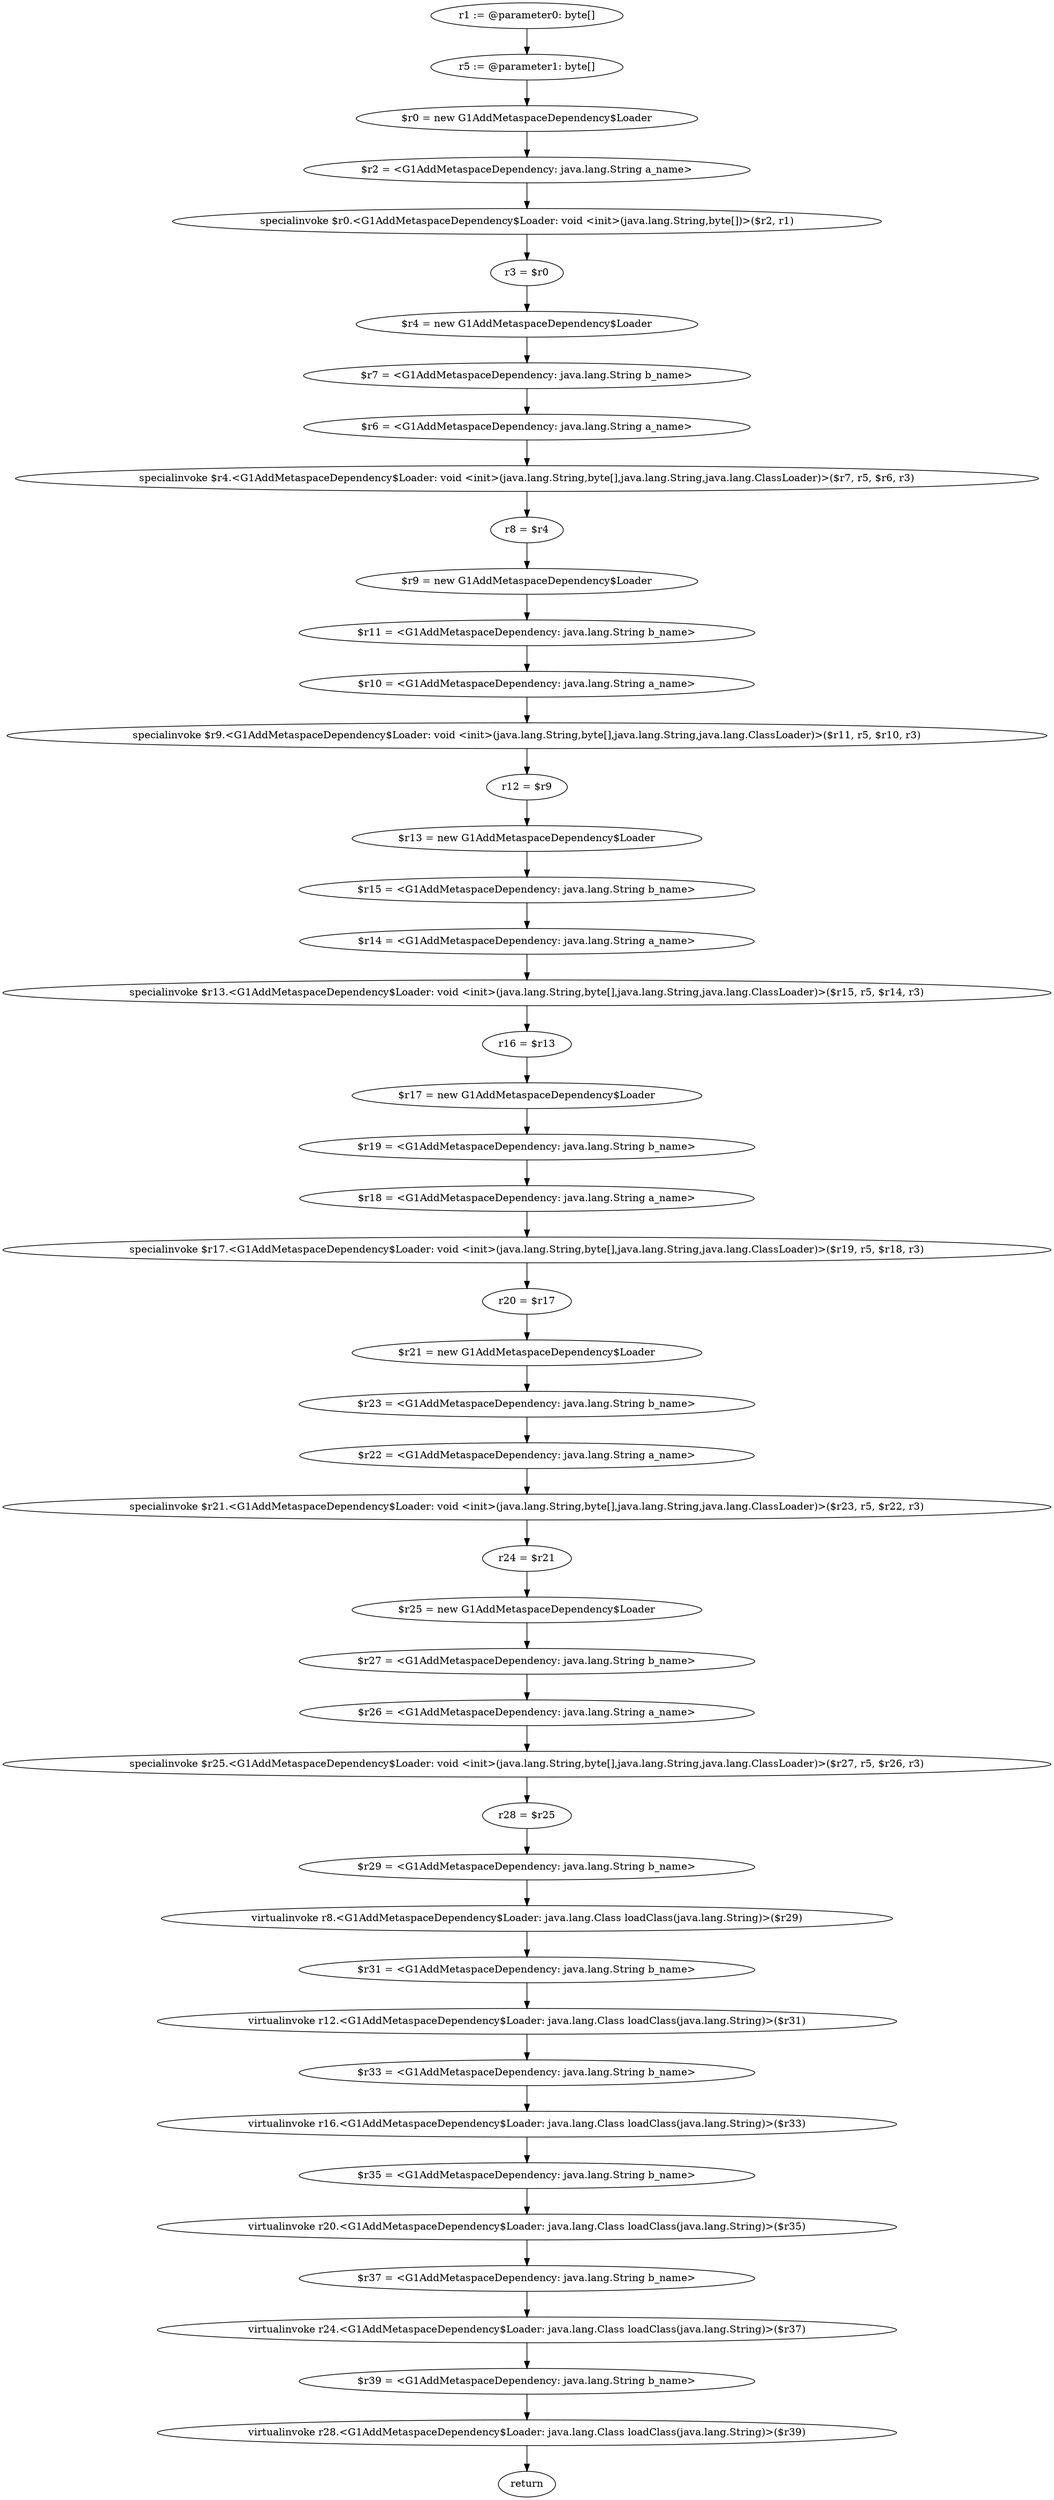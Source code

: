 digraph "unitGraph" {
    "r1 := @parameter0: byte[]"
    "r5 := @parameter1: byte[]"
    "$r0 = new G1AddMetaspaceDependency$Loader"
    "$r2 = <G1AddMetaspaceDependency: java.lang.String a_name>"
    "specialinvoke $r0.<G1AddMetaspaceDependency$Loader: void <init>(java.lang.String,byte[])>($r2, r1)"
    "r3 = $r0"
    "$r4 = new G1AddMetaspaceDependency$Loader"
    "$r7 = <G1AddMetaspaceDependency: java.lang.String b_name>"
    "$r6 = <G1AddMetaspaceDependency: java.lang.String a_name>"
    "specialinvoke $r4.<G1AddMetaspaceDependency$Loader: void <init>(java.lang.String,byte[],java.lang.String,java.lang.ClassLoader)>($r7, r5, $r6, r3)"
    "r8 = $r4"
    "$r9 = new G1AddMetaspaceDependency$Loader"
    "$r11 = <G1AddMetaspaceDependency: java.lang.String b_name>"
    "$r10 = <G1AddMetaspaceDependency: java.lang.String a_name>"
    "specialinvoke $r9.<G1AddMetaspaceDependency$Loader: void <init>(java.lang.String,byte[],java.lang.String,java.lang.ClassLoader)>($r11, r5, $r10, r3)"
    "r12 = $r9"
    "$r13 = new G1AddMetaspaceDependency$Loader"
    "$r15 = <G1AddMetaspaceDependency: java.lang.String b_name>"
    "$r14 = <G1AddMetaspaceDependency: java.lang.String a_name>"
    "specialinvoke $r13.<G1AddMetaspaceDependency$Loader: void <init>(java.lang.String,byte[],java.lang.String,java.lang.ClassLoader)>($r15, r5, $r14, r3)"
    "r16 = $r13"
    "$r17 = new G1AddMetaspaceDependency$Loader"
    "$r19 = <G1AddMetaspaceDependency: java.lang.String b_name>"
    "$r18 = <G1AddMetaspaceDependency: java.lang.String a_name>"
    "specialinvoke $r17.<G1AddMetaspaceDependency$Loader: void <init>(java.lang.String,byte[],java.lang.String,java.lang.ClassLoader)>($r19, r5, $r18, r3)"
    "r20 = $r17"
    "$r21 = new G1AddMetaspaceDependency$Loader"
    "$r23 = <G1AddMetaspaceDependency: java.lang.String b_name>"
    "$r22 = <G1AddMetaspaceDependency: java.lang.String a_name>"
    "specialinvoke $r21.<G1AddMetaspaceDependency$Loader: void <init>(java.lang.String,byte[],java.lang.String,java.lang.ClassLoader)>($r23, r5, $r22, r3)"
    "r24 = $r21"
    "$r25 = new G1AddMetaspaceDependency$Loader"
    "$r27 = <G1AddMetaspaceDependency: java.lang.String b_name>"
    "$r26 = <G1AddMetaspaceDependency: java.lang.String a_name>"
    "specialinvoke $r25.<G1AddMetaspaceDependency$Loader: void <init>(java.lang.String,byte[],java.lang.String,java.lang.ClassLoader)>($r27, r5, $r26, r3)"
    "r28 = $r25"
    "$r29 = <G1AddMetaspaceDependency: java.lang.String b_name>"
    "virtualinvoke r8.<G1AddMetaspaceDependency$Loader: java.lang.Class loadClass(java.lang.String)>($r29)"
    "$r31 = <G1AddMetaspaceDependency: java.lang.String b_name>"
    "virtualinvoke r12.<G1AddMetaspaceDependency$Loader: java.lang.Class loadClass(java.lang.String)>($r31)"
    "$r33 = <G1AddMetaspaceDependency: java.lang.String b_name>"
    "virtualinvoke r16.<G1AddMetaspaceDependency$Loader: java.lang.Class loadClass(java.lang.String)>($r33)"
    "$r35 = <G1AddMetaspaceDependency: java.lang.String b_name>"
    "virtualinvoke r20.<G1AddMetaspaceDependency$Loader: java.lang.Class loadClass(java.lang.String)>($r35)"
    "$r37 = <G1AddMetaspaceDependency: java.lang.String b_name>"
    "virtualinvoke r24.<G1AddMetaspaceDependency$Loader: java.lang.Class loadClass(java.lang.String)>($r37)"
    "$r39 = <G1AddMetaspaceDependency: java.lang.String b_name>"
    "virtualinvoke r28.<G1AddMetaspaceDependency$Loader: java.lang.Class loadClass(java.lang.String)>($r39)"
    "return"
    "r1 := @parameter0: byte[]"->"r5 := @parameter1: byte[]";
    "r5 := @parameter1: byte[]"->"$r0 = new G1AddMetaspaceDependency$Loader";
    "$r0 = new G1AddMetaspaceDependency$Loader"->"$r2 = <G1AddMetaspaceDependency: java.lang.String a_name>";
    "$r2 = <G1AddMetaspaceDependency: java.lang.String a_name>"->"specialinvoke $r0.<G1AddMetaspaceDependency$Loader: void <init>(java.lang.String,byte[])>($r2, r1)";
    "specialinvoke $r0.<G1AddMetaspaceDependency$Loader: void <init>(java.lang.String,byte[])>($r2, r1)"->"r3 = $r0";
    "r3 = $r0"->"$r4 = new G1AddMetaspaceDependency$Loader";
    "$r4 = new G1AddMetaspaceDependency$Loader"->"$r7 = <G1AddMetaspaceDependency: java.lang.String b_name>";
    "$r7 = <G1AddMetaspaceDependency: java.lang.String b_name>"->"$r6 = <G1AddMetaspaceDependency: java.lang.String a_name>";
    "$r6 = <G1AddMetaspaceDependency: java.lang.String a_name>"->"specialinvoke $r4.<G1AddMetaspaceDependency$Loader: void <init>(java.lang.String,byte[],java.lang.String,java.lang.ClassLoader)>($r7, r5, $r6, r3)";
    "specialinvoke $r4.<G1AddMetaspaceDependency$Loader: void <init>(java.lang.String,byte[],java.lang.String,java.lang.ClassLoader)>($r7, r5, $r6, r3)"->"r8 = $r4";
    "r8 = $r4"->"$r9 = new G1AddMetaspaceDependency$Loader";
    "$r9 = new G1AddMetaspaceDependency$Loader"->"$r11 = <G1AddMetaspaceDependency: java.lang.String b_name>";
    "$r11 = <G1AddMetaspaceDependency: java.lang.String b_name>"->"$r10 = <G1AddMetaspaceDependency: java.lang.String a_name>";
    "$r10 = <G1AddMetaspaceDependency: java.lang.String a_name>"->"specialinvoke $r9.<G1AddMetaspaceDependency$Loader: void <init>(java.lang.String,byte[],java.lang.String,java.lang.ClassLoader)>($r11, r5, $r10, r3)";
    "specialinvoke $r9.<G1AddMetaspaceDependency$Loader: void <init>(java.lang.String,byte[],java.lang.String,java.lang.ClassLoader)>($r11, r5, $r10, r3)"->"r12 = $r9";
    "r12 = $r9"->"$r13 = new G1AddMetaspaceDependency$Loader";
    "$r13 = new G1AddMetaspaceDependency$Loader"->"$r15 = <G1AddMetaspaceDependency: java.lang.String b_name>";
    "$r15 = <G1AddMetaspaceDependency: java.lang.String b_name>"->"$r14 = <G1AddMetaspaceDependency: java.lang.String a_name>";
    "$r14 = <G1AddMetaspaceDependency: java.lang.String a_name>"->"specialinvoke $r13.<G1AddMetaspaceDependency$Loader: void <init>(java.lang.String,byte[],java.lang.String,java.lang.ClassLoader)>($r15, r5, $r14, r3)";
    "specialinvoke $r13.<G1AddMetaspaceDependency$Loader: void <init>(java.lang.String,byte[],java.lang.String,java.lang.ClassLoader)>($r15, r5, $r14, r3)"->"r16 = $r13";
    "r16 = $r13"->"$r17 = new G1AddMetaspaceDependency$Loader";
    "$r17 = new G1AddMetaspaceDependency$Loader"->"$r19 = <G1AddMetaspaceDependency: java.lang.String b_name>";
    "$r19 = <G1AddMetaspaceDependency: java.lang.String b_name>"->"$r18 = <G1AddMetaspaceDependency: java.lang.String a_name>";
    "$r18 = <G1AddMetaspaceDependency: java.lang.String a_name>"->"specialinvoke $r17.<G1AddMetaspaceDependency$Loader: void <init>(java.lang.String,byte[],java.lang.String,java.lang.ClassLoader)>($r19, r5, $r18, r3)";
    "specialinvoke $r17.<G1AddMetaspaceDependency$Loader: void <init>(java.lang.String,byte[],java.lang.String,java.lang.ClassLoader)>($r19, r5, $r18, r3)"->"r20 = $r17";
    "r20 = $r17"->"$r21 = new G1AddMetaspaceDependency$Loader";
    "$r21 = new G1AddMetaspaceDependency$Loader"->"$r23 = <G1AddMetaspaceDependency: java.lang.String b_name>";
    "$r23 = <G1AddMetaspaceDependency: java.lang.String b_name>"->"$r22 = <G1AddMetaspaceDependency: java.lang.String a_name>";
    "$r22 = <G1AddMetaspaceDependency: java.lang.String a_name>"->"specialinvoke $r21.<G1AddMetaspaceDependency$Loader: void <init>(java.lang.String,byte[],java.lang.String,java.lang.ClassLoader)>($r23, r5, $r22, r3)";
    "specialinvoke $r21.<G1AddMetaspaceDependency$Loader: void <init>(java.lang.String,byte[],java.lang.String,java.lang.ClassLoader)>($r23, r5, $r22, r3)"->"r24 = $r21";
    "r24 = $r21"->"$r25 = new G1AddMetaspaceDependency$Loader";
    "$r25 = new G1AddMetaspaceDependency$Loader"->"$r27 = <G1AddMetaspaceDependency: java.lang.String b_name>";
    "$r27 = <G1AddMetaspaceDependency: java.lang.String b_name>"->"$r26 = <G1AddMetaspaceDependency: java.lang.String a_name>";
    "$r26 = <G1AddMetaspaceDependency: java.lang.String a_name>"->"specialinvoke $r25.<G1AddMetaspaceDependency$Loader: void <init>(java.lang.String,byte[],java.lang.String,java.lang.ClassLoader)>($r27, r5, $r26, r3)";
    "specialinvoke $r25.<G1AddMetaspaceDependency$Loader: void <init>(java.lang.String,byte[],java.lang.String,java.lang.ClassLoader)>($r27, r5, $r26, r3)"->"r28 = $r25";
    "r28 = $r25"->"$r29 = <G1AddMetaspaceDependency: java.lang.String b_name>";
    "$r29 = <G1AddMetaspaceDependency: java.lang.String b_name>"->"virtualinvoke r8.<G1AddMetaspaceDependency$Loader: java.lang.Class loadClass(java.lang.String)>($r29)";
    "virtualinvoke r8.<G1AddMetaspaceDependency$Loader: java.lang.Class loadClass(java.lang.String)>($r29)"->"$r31 = <G1AddMetaspaceDependency: java.lang.String b_name>";
    "$r31 = <G1AddMetaspaceDependency: java.lang.String b_name>"->"virtualinvoke r12.<G1AddMetaspaceDependency$Loader: java.lang.Class loadClass(java.lang.String)>($r31)";
    "virtualinvoke r12.<G1AddMetaspaceDependency$Loader: java.lang.Class loadClass(java.lang.String)>($r31)"->"$r33 = <G1AddMetaspaceDependency: java.lang.String b_name>";
    "$r33 = <G1AddMetaspaceDependency: java.lang.String b_name>"->"virtualinvoke r16.<G1AddMetaspaceDependency$Loader: java.lang.Class loadClass(java.lang.String)>($r33)";
    "virtualinvoke r16.<G1AddMetaspaceDependency$Loader: java.lang.Class loadClass(java.lang.String)>($r33)"->"$r35 = <G1AddMetaspaceDependency: java.lang.String b_name>";
    "$r35 = <G1AddMetaspaceDependency: java.lang.String b_name>"->"virtualinvoke r20.<G1AddMetaspaceDependency$Loader: java.lang.Class loadClass(java.lang.String)>($r35)";
    "virtualinvoke r20.<G1AddMetaspaceDependency$Loader: java.lang.Class loadClass(java.lang.String)>($r35)"->"$r37 = <G1AddMetaspaceDependency: java.lang.String b_name>";
    "$r37 = <G1AddMetaspaceDependency: java.lang.String b_name>"->"virtualinvoke r24.<G1AddMetaspaceDependency$Loader: java.lang.Class loadClass(java.lang.String)>($r37)";
    "virtualinvoke r24.<G1AddMetaspaceDependency$Loader: java.lang.Class loadClass(java.lang.String)>($r37)"->"$r39 = <G1AddMetaspaceDependency: java.lang.String b_name>";
    "$r39 = <G1AddMetaspaceDependency: java.lang.String b_name>"->"virtualinvoke r28.<G1AddMetaspaceDependency$Loader: java.lang.Class loadClass(java.lang.String)>($r39)";
    "virtualinvoke r28.<G1AddMetaspaceDependency$Loader: java.lang.Class loadClass(java.lang.String)>($r39)"->"return";
}
